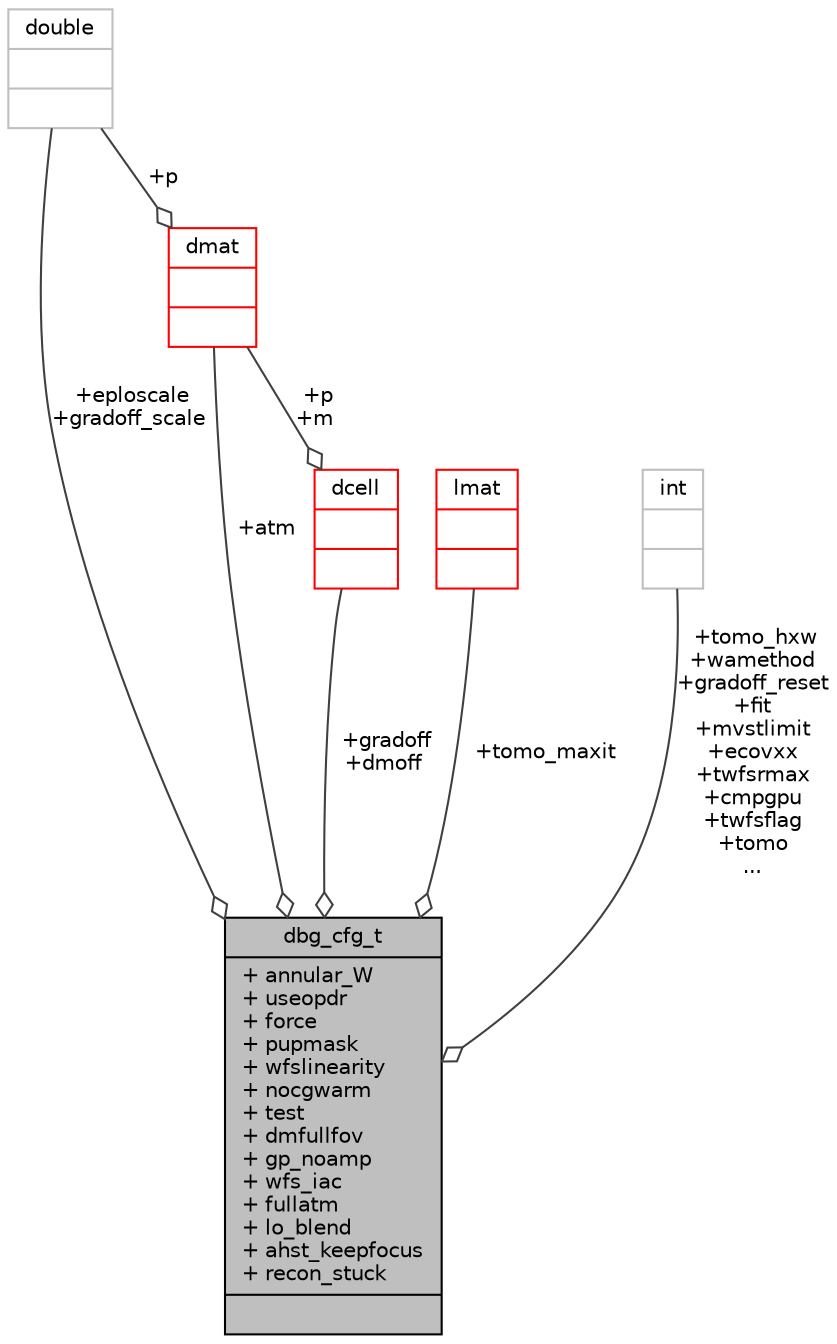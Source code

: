 digraph "dbg_cfg_t"
{
 // INTERACTIVE_SVG=YES
  bgcolor="transparent";
  edge [fontname="Helvetica",fontsize="10",labelfontname="Helvetica",labelfontsize="10"];
  node [fontname="Helvetica",fontsize="10",shape=record];
  Node212 [label="{dbg_cfg_t\n|+ annular_W\l+ useopdr\l+ force\l+ pupmask\l+ wfslinearity\l+ nocgwarm\l+ test\l+ dmfullfov\l+ gp_noamp\l+ wfs_iac\l+ fullatm\l+ lo_blend\l+ ahst_keepfocus\l+ recon_stuck\l|}",height=0.2,width=0.4,color="black", fillcolor="grey75", style="filled", fontcolor="black"];
  Node213 -> Node212 [color="grey25",fontsize="10",style="solid",label=" +gradoff\n+dmoff" ,arrowhead="odiamond",fontname="Helvetica"];
  Node213 [label="{dcell\n||}",height=0.2,width=0.4,color="red",URL="$type_8h.html#structdcell"];
  Node221 -> Node213 [color="grey25",fontsize="10",style="solid",label=" +p\n+m" ,arrowhead="odiamond",fontname="Helvetica"];
  Node221 [label="{dmat\n||}",height=0.2,width=0.4,color="red",URL="$type_8h.html#structdmat"];
  Node224 -> Node221 [color="grey25",fontsize="10",style="solid",label=" +p" ,arrowhead="odiamond",fontname="Helvetica"];
  Node224 [label="{double\n||}",height=0.2,width=0.4,color="grey75"];
  Node224 -> Node212 [color="grey25",fontsize="10",style="solid",label=" +eploscale\n+gradoff_scale" ,arrowhead="odiamond",fontname="Helvetica"];
  Node227 -> Node212 [color="grey25",fontsize="10",style="solid",label=" +tomo_maxit" ,arrowhead="odiamond",fontname="Helvetica"];
  Node227 [label="{lmat\n||}",height=0.2,width=0.4,color="red",URL="$type_8h.html#structlmat"];
  Node216 -> Node212 [color="grey25",fontsize="10",style="solid",label=" +tomo_hxw\n+wamethod\n+gradoff_reset\n+fit\n+mvstlimit\n+ecovxx\n+twfsrmax\n+cmpgpu\n+twfsflag\n+tomo\n..." ,arrowhead="odiamond",fontname="Helvetica"];
  Node216 [label="{int\n||}",height=0.2,width=0.4,color="grey75"];
  Node221 -> Node212 [color="grey25",fontsize="10",style="solid",label=" +atm" ,arrowhead="odiamond",fontname="Helvetica"];
}
